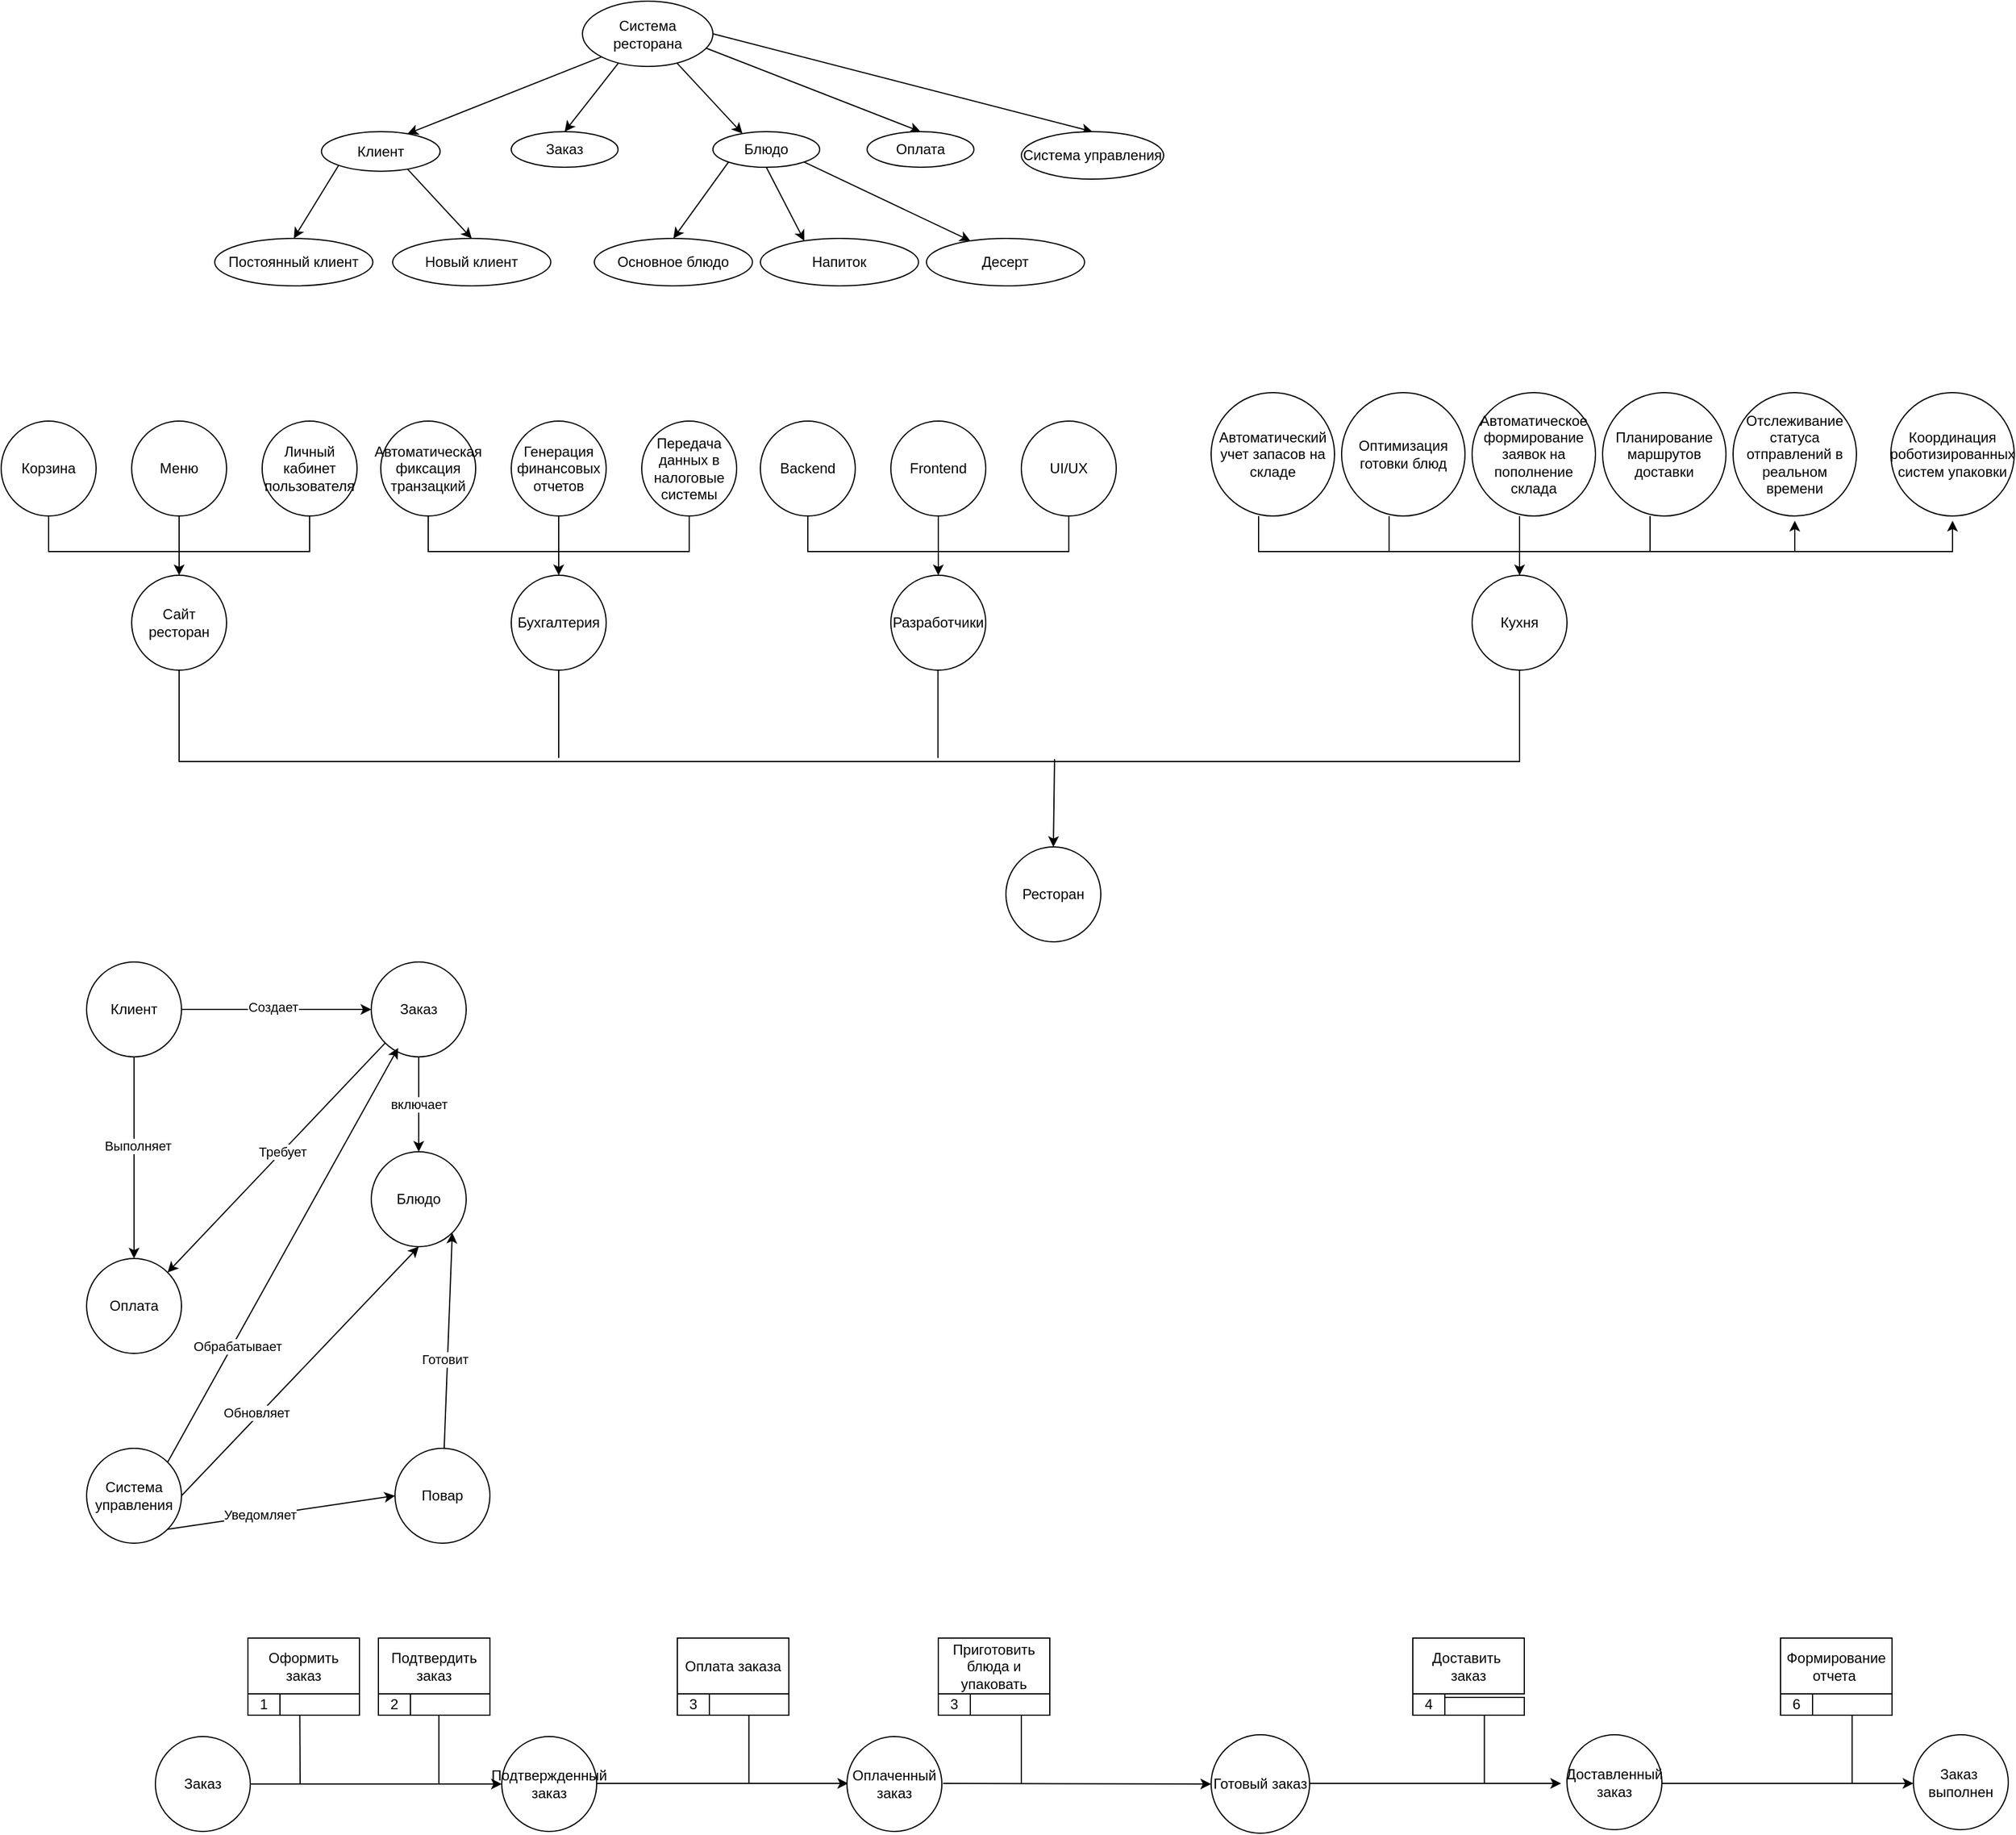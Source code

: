 <mxfile version="26.1.3">
  <diagram name="Страница — 1" id="9U1M8PizEk-UmJtCfZqd">
    <mxGraphModel dx="2258" dy="1273" grid="1" gridSize="10" guides="1" tooltips="1" connect="1" arrows="1" fold="1" page="1" pageScale="1" pageWidth="2339" pageHeight="3300" math="0" shadow="0">
      <root>
        <mxCell id="0" />
        <mxCell id="1" parent="0" />
        <mxCell id="xFUZLdhs_T35akEsMAt7-17" style="rounded=1;orthogonalLoop=1;jettySize=auto;html=1;exitX=0;exitY=1;exitDx=0;exitDy=0;entryX=0.75;entryY=0;entryDx=0;entryDy=0;fixDash=0;snapToPoint=0;" edge="1" parent="1" source="xFUZLdhs_T35akEsMAt7-1" target="xFUZLdhs_T35akEsMAt7-2">
          <mxGeometry relative="1" as="geometry" />
        </mxCell>
        <mxCell id="xFUZLdhs_T35akEsMAt7-18" style="rounded=1;orthogonalLoop=1;jettySize=auto;html=1;exitX=0.25;exitY=1;exitDx=0;exitDy=0;entryX=0.5;entryY=0;entryDx=0;entryDy=0;fixDash=0;snapToPoint=0;" edge="1" parent="1" source="xFUZLdhs_T35akEsMAt7-1" target="xFUZLdhs_T35akEsMAt7-5">
          <mxGeometry relative="1" as="geometry" />
        </mxCell>
        <mxCell id="xFUZLdhs_T35akEsMAt7-21" style="rounded=1;orthogonalLoop=1;jettySize=auto;html=1;exitX=0.75;exitY=1;exitDx=0;exitDy=0;entryX=0.25;entryY=0;entryDx=0;entryDy=0;fixDash=0;snapToPoint=0;" edge="1" parent="1" source="xFUZLdhs_T35akEsMAt7-1" target="xFUZLdhs_T35akEsMAt7-6">
          <mxGeometry relative="1" as="geometry" />
        </mxCell>
        <mxCell id="xFUZLdhs_T35akEsMAt7-22" style="rounded=1;orthogonalLoop=1;jettySize=auto;html=1;exitX=1;exitY=0.75;exitDx=0;exitDy=0;entryX=0.5;entryY=0;entryDx=0;entryDy=0;fixDash=0;snapToPoint=0;" edge="1" parent="1" source="xFUZLdhs_T35akEsMAt7-1" target="xFUZLdhs_T35akEsMAt7-7">
          <mxGeometry relative="1" as="geometry" />
        </mxCell>
        <mxCell id="xFUZLdhs_T35akEsMAt7-23" style="rounded=1;orthogonalLoop=1;jettySize=auto;html=1;exitX=1;exitY=0.5;exitDx=0;exitDy=0;entryX=0.5;entryY=0;entryDx=0;entryDy=0;fixDash=0;snapToPoint=0;" edge="1" parent="1" source="xFUZLdhs_T35akEsMAt7-1" target="xFUZLdhs_T35akEsMAt7-8">
          <mxGeometry relative="1" as="geometry" />
        </mxCell>
        <mxCell id="xFUZLdhs_T35akEsMAt7-1" value="Система ресторана" style="rounded=1;whiteSpace=wrap;html=1;imageWidth=24;arcSize=12;shape=ellipse;perimeter=ellipsePerimeter;aspect=fixed;fixDash=0;snapToPoint=0;" vertex="1" parent="1">
          <mxGeometry x="510" y="70" width="110" height="55" as="geometry" />
        </mxCell>
        <mxCell id="xFUZLdhs_T35akEsMAt7-26" style="rounded=1;orthogonalLoop=1;jettySize=auto;html=1;exitX=0;exitY=1;exitDx=0;exitDy=0;entryX=0.5;entryY=0;entryDx=0;entryDy=0;fixDash=0;snapToPoint=0;" edge="1" parent="1" source="xFUZLdhs_T35akEsMAt7-2" target="xFUZLdhs_T35akEsMAt7-9">
          <mxGeometry relative="1" as="geometry" />
        </mxCell>
        <mxCell id="xFUZLdhs_T35akEsMAt7-27" style="rounded=1;orthogonalLoop=1;jettySize=auto;html=1;exitX=0.75;exitY=1;exitDx=0;exitDy=0;entryX=0.5;entryY=0;entryDx=0;entryDy=0;fixDash=0;snapToPoint=0;" edge="1" parent="1" source="xFUZLdhs_T35akEsMAt7-2" target="xFUZLdhs_T35akEsMAt7-10">
          <mxGeometry relative="1" as="geometry" />
        </mxCell>
        <mxCell id="xFUZLdhs_T35akEsMAt7-2" value="Клиент" style="rounded=1;whiteSpace=wrap;html=1;shape=ellipse;perimeter=ellipsePerimeter;aspect=fixed;snapToPoint=0;backgroundOutline=0;fixDash=0;" vertex="1" parent="1">
          <mxGeometry x="290" y="180" width="100" height="33.34" as="geometry" />
        </mxCell>
        <mxCell id="xFUZLdhs_T35akEsMAt7-5" value="Заказ" style="rounded=1;whiteSpace=wrap;html=1;fixDash=0;snapToPoint=0;shape=ellipse;perimeter=ellipsePerimeter;aspect=fixed;" vertex="1" parent="1">
          <mxGeometry x="450" y="180" width="90" height="30" as="geometry" />
        </mxCell>
        <mxCell id="xFUZLdhs_T35akEsMAt7-28" style="rounded=1;orthogonalLoop=1;jettySize=auto;html=1;exitX=0;exitY=1;exitDx=0;exitDy=0;entryX=0.5;entryY=0;entryDx=0;entryDy=0;fixDash=0;snapToPoint=0;" edge="1" parent="1" source="xFUZLdhs_T35akEsMAt7-6" target="xFUZLdhs_T35akEsMAt7-12">
          <mxGeometry relative="1" as="geometry" />
        </mxCell>
        <mxCell id="xFUZLdhs_T35akEsMAt7-29" style="rounded=1;orthogonalLoop=1;jettySize=auto;html=1;exitX=0.5;exitY=1;exitDx=0;exitDy=0;entryX=0.25;entryY=0;entryDx=0;entryDy=0;fixDash=0;snapToPoint=0;" edge="1" parent="1" source="xFUZLdhs_T35akEsMAt7-6" target="xFUZLdhs_T35akEsMAt7-13">
          <mxGeometry relative="1" as="geometry" />
        </mxCell>
        <mxCell id="xFUZLdhs_T35akEsMAt7-30" style="rounded=1;orthogonalLoop=1;jettySize=auto;html=1;exitX=1;exitY=1;exitDx=0;exitDy=0;entryX=0.25;entryY=0;entryDx=0;entryDy=0;fixDash=0;snapToPoint=0;" edge="1" parent="1" source="xFUZLdhs_T35akEsMAt7-6" target="xFUZLdhs_T35akEsMAt7-14">
          <mxGeometry relative="1" as="geometry" />
        </mxCell>
        <mxCell id="xFUZLdhs_T35akEsMAt7-6" value="Блюдо" style="rounded=1;whiteSpace=wrap;html=1;fixDash=0;snapToPoint=0;shape=ellipse;perimeter=ellipsePerimeter;aspect=fixed;" vertex="1" parent="1">
          <mxGeometry x="620" y="180" width="90" height="30" as="geometry" />
        </mxCell>
        <mxCell id="xFUZLdhs_T35akEsMAt7-7" value="Оплата" style="rounded=1;whiteSpace=wrap;html=1;fixDash=0;snapToPoint=0;shape=ellipse;perimeter=ellipsePerimeter;aspect=fixed;" vertex="1" parent="1">
          <mxGeometry x="750" y="180" width="90" height="30" as="geometry" />
        </mxCell>
        <mxCell id="xFUZLdhs_T35akEsMAt7-8" value="Система управления" style="rounded=1;whiteSpace=wrap;html=1;fixDash=0;snapToPoint=0;shape=ellipse;perimeter=ellipsePerimeter;aspect=fixed;" vertex="1" parent="1">
          <mxGeometry x="880" y="180" width="120" height="40" as="geometry" />
        </mxCell>
        <mxCell id="xFUZLdhs_T35akEsMAt7-9" value="Постоянный клиент" style="rounded=1;whiteSpace=wrap;html=1;fixDash=0;snapToPoint=0;shape=ellipse;perimeter=ellipsePerimeter;aspect=fixed;" vertex="1" parent="1">
          <mxGeometry x="200" y="270" width="133.33" height="40" as="geometry" />
        </mxCell>
        <mxCell id="xFUZLdhs_T35akEsMAt7-10" value="Новый клиент" style="rounded=1;whiteSpace=wrap;html=1;fixDash=0;snapToPoint=0;shape=ellipse;perimeter=ellipsePerimeter;aspect=fixed;" vertex="1" parent="1">
          <mxGeometry x="350" y="270" width="133.33" height="40" as="geometry" />
        </mxCell>
        <mxCell id="xFUZLdhs_T35akEsMAt7-12" value="Основное блюдо" style="rounded=1;whiteSpace=wrap;html=1;fixDash=0;snapToPoint=0;shape=ellipse;perimeter=ellipsePerimeter;aspect=fixed;" vertex="1" parent="1">
          <mxGeometry x="520" y="270" width="133.33" height="40" as="geometry" />
        </mxCell>
        <mxCell id="xFUZLdhs_T35akEsMAt7-13" value="Напиток" style="rounded=1;whiteSpace=wrap;html=1;fixDash=0;snapToPoint=0;shape=ellipse;perimeter=ellipsePerimeter;aspect=fixed;" vertex="1" parent="1">
          <mxGeometry x="660" y="270" width="133.33" height="40" as="geometry" />
        </mxCell>
        <mxCell id="xFUZLdhs_T35akEsMAt7-14" value="Десерт" style="rounded=0;whiteSpace=wrap;html=1;collapsible=0;portConstraintRotation=0;glass=0;arcSize=12;fixDash=0;snapToPoint=0;shape=ellipse;aspect=fixed;perimeter=ellipsePerimeter;" vertex="1" parent="1">
          <mxGeometry x="800" y="270" width="133.33" height="40" as="geometry" />
        </mxCell>
        <mxCell id="xFUZLdhs_T35akEsMAt7-58" style="edgeStyle=orthogonalEdgeStyle;rounded=1;orthogonalLoop=1;jettySize=auto;html=1;entryX=0;entryY=0.5;entryDx=0;entryDy=0;" edge="1" parent="1" source="xFUZLdhs_T35akEsMAt7-52" target="xFUZLdhs_T35akEsMAt7-53">
          <mxGeometry relative="1" as="geometry" />
        </mxCell>
        <mxCell id="xFUZLdhs_T35akEsMAt7-69" value="Создает" style="edgeLabel;html=1;align=center;verticalAlign=middle;resizable=0;points=[];rounded=1;" vertex="1" connectable="0" parent="xFUZLdhs_T35akEsMAt7-58">
          <mxGeometry x="-0.045" y="3" relative="1" as="geometry">
            <mxPoint y="1" as="offset" />
          </mxGeometry>
        </mxCell>
        <mxCell id="xFUZLdhs_T35akEsMAt7-60" style="edgeStyle=orthogonalEdgeStyle;rounded=1;orthogonalLoop=1;jettySize=auto;html=1;entryX=0.5;entryY=0;entryDx=0;entryDy=0;" edge="1" parent="1" source="xFUZLdhs_T35akEsMAt7-52" target="xFUZLdhs_T35akEsMAt7-55">
          <mxGeometry relative="1" as="geometry" />
        </mxCell>
        <mxCell id="xFUZLdhs_T35akEsMAt7-61" value="Выполняет" style="edgeLabel;html=1;align=center;verticalAlign=middle;resizable=0;points=[];rounded=1;" vertex="1" connectable="0" parent="xFUZLdhs_T35akEsMAt7-60">
          <mxGeometry x="-0.118" y="3" relative="1" as="geometry">
            <mxPoint as="offset" />
          </mxGeometry>
        </mxCell>
        <mxCell id="xFUZLdhs_T35akEsMAt7-52" value="Клиент" style="ellipse;whiteSpace=wrap;html=1;aspect=fixed;rounded=1;" vertex="1" parent="1">
          <mxGeometry x="92" y="880" width="80" height="80" as="geometry" />
        </mxCell>
        <mxCell id="xFUZLdhs_T35akEsMAt7-59" value="включает" style="edgeStyle=orthogonalEdgeStyle;rounded=1;orthogonalLoop=1;jettySize=auto;html=1;exitX=0.5;exitY=1;exitDx=0;exitDy=0;entryX=0.5;entryY=0;entryDx=0;entryDy=0;" edge="1" parent="1" source="xFUZLdhs_T35akEsMAt7-53" target="xFUZLdhs_T35akEsMAt7-54">
          <mxGeometry relative="1" as="geometry" />
        </mxCell>
        <mxCell id="xFUZLdhs_T35akEsMAt7-62" style="rounded=1;orthogonalLoop=1;jettySize=auto;html=1;exitX=0;exitY=1;exitDx=0;exitDy=0;entryX=1;entryY=0;entryDx=0;entryDy=0;" edge="1" parent="1" source="xFUZLdhs_T35akEsMAt7-53" target="xFUZLdhs_T35akEsMAt7-55">
          <mxGeometry relative="1" as="geometry" />
        </mxCell>
        <mxCell id="xFUZLdhs_T35akEsMAt7-63" value="Требует" style="edgeLabel;html=1;align=center;verticalAlign=middle;resizable=0;points=[];rounded=1;" vertex="1" connectable="0" parent="xFUZLdhs_T35akEsMAt7-62">
          <mxGeometry x="-0.054" relative="1" as="geometry">
            <mxPoint as="offset" />
          </mxGeometry>
        </mxCell>
        <mxCell id="xFUZLdhs_T35akEsMAt7-53" value="Заказ" style="ellipse;whiteSpace=wrap;html=1;aspect=fixed;rounded=1;" vertex="1" parent="1">
          <mxGeometry x="332" y="880" width="80" height="80" as="geometry" />
        </mxCell>
        <mxCell id="xFUZLdhs_T35akEsMAt7-54" value="Блюдо" style="ellipse;whiteSpace=wrap;html=1;aspect=fixed;rounded=1;" vertex="1" parent="1">
          <mxGeometry x="332" y="1040" width="80" height="80" as="geometry" />
        </mxCell>
        <mxCell id="xFUZLdhs_T35akEsMAt7-55" value="Оплата" style="ellipse;whiteSpace=wrap;html=1;aspect=fixed;rounded=1;" vertex="1" parent="1">
          <mxGeometry x="92" y="1130" width="80" height="80" as="geometry" />
        </mxCell>
        <mxCell id="xFUZLdhs_T35akEsMAt7-67" style="rounded=1;orthogonalLoop=1;jettySize=auto;html=1;exitX=1;exitY=0.5;exitDx=0;exitDy=0;entryX=0.5;entryY=1;entryDx=0;entryDy=0;" edge="1" parent="1" source="xFUZLdhs_T35akEsMAt7-56" target="xFUZLdhs_T35akEsMAt7-54">
          <mxGeometry relative="1" as="geometry" />
        </mxCell>
        <mxCell id="xFUZLdhs_T35akEsMAt7-68" value="Обновляет" style="edgeLabel;html=1;align=center;verticalAlign=middle;resizable=0;points=[];rounded=1;" vertex="1" connectable="0" parent="xFUZLdhs_T35akEsMAt7-67">
          <mxGeometry x="-0.353" y="3" relative="1" as="geometry">
            <mxPoint as="offset" />
          </mxGeometry>
        </mxCell>
        <mxCell id="xFUZLdhs_T35akEsMAt7-71" style="rounded=1;orthogonalLoop=1;jettySize=auto;html=1;exitX=1;exitY=1;exitDx=0;exitDy=0;entryX=0;entryY=0.5;entryDx=0;entryDy=0;" edge="1" parent="1" source="xFUZLdhs_T35akEsMAt7-56" target="xFUZLdhs_T35akEsMAt7-70">
          <mxGeometry relative="1" as="geometry" />
        </mxCell>
        <mxCell id="xFUZLdhs_T35akEsMAt7-73" value="Уведомляет" style="edgeLabel;html=1;align=center;verticalAlign=middle;resizable=0;points=[];rounded=1;" vertex="1" connectable="0" parent="xFUZLdhs_T35akEsMAt7-71">
          <mxGeometry x="-0.197" y="1" relative="1" as="geometry">
            <mxPoint as="offset" />
          </mxGeometry>
        </mxCell>
        <mxCell id="xFUZLdhs_T35akEsMAt7-56" value="Система управления" style="ellipse;whiteSpace=wrap;html=1;aspect=fixed;rounded=1;" vertex="1" parent="1">
          <mxGeometry x="92" y="1290" width="80" height="80" as="geometry" />
        </mxCell>
        <mxCell id="xFUZLdhs_T35akEsMAt7-65" style="rounded=1;orthogonalLoop=1;jettySize=auto;html=1;exitX=1;exitY=0;exitDx=0;exitDy=0;entryX=0.283;entryY=0.906;entryDx=0;entryDy=0;entryPerimeter=0;" edge="1" parent="1" source="xFUZLdhs_T35akEsMAt7-56" target="xFUZLdhs_T35akEsMAt7-53">
          <mxGeometry relative="1" as="geometry" />
        </mxCell>
        <mxCell id="xFUZLdhs_T35akEsMAt7-66" value="Обрабатывает" style="edgeLabel;html=1;align=center;verticalAlign=middle;resizable=0;points=[];rounded=1;" vertex="1" connectable="0" parent="xFUZLdhs_T35akEsMAt7-65">
          <mxGeometry x="-0.43" y="-3" relative="1" as="geometry">
            <mxPoint as="offset" />
          </mxGeometry>
        </mxCell>
        <mxCell id="xFUZLdhs_T35akEsMAt7-72" style="rounded=1;orthogonalLoop=1;jettySize=auto;html=1;entryX=1;entryY=1;entryDx=0;entryDy=0;" edge="1" parent="1" source="xFUZLdhs_T35akEsMAt7-70" target="xFUZLdhs_T35akEsMAt7-54">
          <mxGeometry relative="1" as="geometry" />
        </mxCell>
        <mxCell id="xFUZLdhs_T35akEsMAt7-74" value="Готовит" style="edgeLabel;html=1;align=center;verticalAlign=middle;resizable=0;points=[];rounded=1;" vertex="1" connectable="0" parent="xFUZLdhs_T35akEsMAt7-72">
          <mxGeometry x="-0.176" y="3" relative="1" as="geometry">
            <mxPoint as="offset" />
          </mxGeometry>
        </mxCell>
        <mxCell id="xFUZLdhs_T35akEsMAt7-70" value="Повар" style="ellipse;whiteSpace=wrap;html=1;aspect=fixed;rounded=1;" vertex="1" parent="1">
          <mxGeometry x="352" y="1290" width="80" height="80" as="geometry" />
        </mxCell>
        <mxCell id="xFUZLdhs_T35akEsMAt7-75" value="Сайт ресторан" style="ellipse;whiteSpace=wrap;html=1;aspect=fixed;" vertex="1" parent="1">
          <mxGeometry x="130" y="554" width="80" height="80" as="geometry" />
        </mxCell>
        <mxCell id="xFUZLdhs_T35akEsMAt7-76" value="Корзина" style="ellipse;whiteSpace=wrap;html=1;aspect=fixed;" vertex="1" parent="1">
          <mxGeometry x="20" y="424" width="80" height="80" as="geometry" />
        </mxCell>
        <mxCell id="xFUZLdhs_T35akEsMAt7-77" value="Личный кабинет пользователя" style="ellipse;whiteSpace=wrap;html=1;aspect=fixed;" vertex="1" parent="1">
          <mxGeometry x="240" y="424" width="80" height="80" as="geometry" />
        </mxCell>
        <mxCell id="xFUZLdhs_T35akEsMAt7-78" value="Меню" style="ellipse;whiteSpace=wrap;html=1;aspect=fixed;" vertex="1" parent="1">
          <mxGeometry x="130" y="424" width="80" height="80" as="geometry" />
        </mxCell>
        <mxCell id="xFUZLdhs_T35akEsMAt7-79" value="Бухгалтерия" style="ellipse;whiteSpace=wrap;html=1;aspect=fixed;" vertex="1" parent="1">
          <mxGeometry x="450" y="554" width="80" height="80" as="geometry" />
        </mxCell>
        <mxCell id="xFUZLdhs_T35akEsMAt7-80" value="Автоматическая фиксация транзацкий" style="ellipse;whiteSpace=wrap;html=1;aspect=fixed;" vertex="1" parent="1">
          <mxGeometry x="340" y="424" width="80" height="80" as="geometry" />
        </mxCell>
        <mxCell id="xFUZLdhs_T35akEsMAt7-81" value="Передача данных в налоговые системы" style="ellipse;whiteSpace=wrap;html=1;aspect=fixed;" vertex="1" parent="1">
          <mxGeometry x="560" y="424" width="80" height="80" as="geometry" />
        </mxCell>
        <mxCell id="xFUZLdhs_T35akEsMAt7-82" value="Генерация финансовых отчетов" style="ellipse;whiteSpace=wrap;html=1;aspect=fixed;" vertex="1" parent="1">
          <mxGeometry x="450" y="424" width="80" height="80" as="geometry" />
        </mxCell>
        <mxCell id="xFUZLdhs_T35akEsMAt7-83" value="Разработчики" style="ellipse;whiteSpace=wrap;html=1;aspect=fixed;" vertex="1" parent="1">
          <mxGeometry x="770" y="554" width="80" height="80" as="geometry" />
        </mxCell>
        <mxCell id="xFUZLdhs_T35akEsMAt7-84" value="Backend" style="ellipse;whiteSpace=wrap;html=1;aspect=fixed;" vertex="1" parent="1">
          <mxGeometry x="660" y="424" width="80" height="80" as="geometry" />
        </mxCell>
        <mxCell id="xFUZLdhs_T35akEsMAt7-85" value="UI/UX" style="ellipse;whiteSpace=wrap;html=1;aspect=fixed;" vertex="1" parent="1">
          <mxGeometry x="880" y="424" width="80" height="80" as="geometry" />
        </mxCell>
        <mxCell id="xFUZLdhs_T35akEsMAt7-86" value="Frontend" style="ellipse;whiteSpace=wrap;html=1;aspect=fixed;" vertex="1" parent="1">
          <mxGeometry x="770" y="424" width="80" height="80" as="geometry" />
        </mxCell>
        <mxCell id="xFUZLdhs_T35akEsMAt7-120" style="edgeStyle=orthogonalEdgeStyle;rounded=0;orthogonalLoop=1;jettySize=auto;html=1;exitX=0.5;exitY=0;exitDx=0;exitDy=0;entryX=0.5;entryY=1;entryDx=0;entryDy=0;curved=0;" edge="1" parent="1">
          <mxGeometry relative="1" as="geometry">
            <mxPoint x="1300" y="558" as="sourcePoint" />
            <mxPoint x="1532" y="508" as="targetPoint" />
            <Array as="points">
              <mxPoint x="1300" y="534" />
              <mxPoint x="1532" y="534" />
            </Array>
          </mxGeometry>
        </mxCell>
        <mxCell id="xFUZLdhs_T35akEsMAt7-121" style="edgeStyle=orthogonalEdgeStyle;rounded=0;orthogonalLoop=1;jettySize=auto;html=1;exitX=0.5;exitY=0;exitDx=0;exitDy=0;entryX=0.5;entryY=1;entryDx=0;entryDy=0;curved=0;" edge="1" parent="1">
          <mxGeometry relative="1" as="geometry">
            <mxPoint x="1300" y="558" as="sourcePoint" />
            <mxPoint x="1665" y="508" as="targetPoint" />
            <Array as="points">
              <mxPoint x="1300" y="534" />
              <mxPoint x="1665" y="534" />
            </Array>
          </mxGeometry>
        </mxCell>
        <mxCell id="xFUZLdhs_T35akEsMAt7-92" value="Кухня" style="ellipse;whiteSpace=wrap;html=1;aspect=fixed;" vertex="1" parent="1">
          <mxGeometry x="1260" y="554" width="80" height="80" as="geometry" />
        </mxCell>
        <mxCell id="xFUZLdhs_T35akEsMAt7-93" value="Автоматический учет запасов на складе" style="ellipse;whiteSpace=wrap;html=1;aspect=fixed;" vertex="1" parent="1">
          <mxGeometry x="1040" y="400" width="104" height="104" as="geometry" />
        </mxCell>
        <mxCell id="xFUZLdhs_T35akEsMAt7-94" value="Автоматическое формирование заявок на пополнение склада" style="ellipse;whiteSpace=wrap;html=1;aspect=fixed;" vertex="1" parent="1">
          <mxGeometry x="1260" y="400" width="104" height="104" as="geometry" />
        </mxCell>
        <mxCell id="xFUZLdhs_T35akEsMAt7-95" value="Оптимизация готовки блюд" style="ellipse;whiteSpace=wrap;html=1;aspect=fixed;" vertex="1" parent="1">
          <mxGeometry x="1150" y="400" width="104" height="104" as="geometry" />
        </mxCell>
        <mxCell id="xFUZLdhs_T35akEsMAt7-96" value="Планирование маршрутов доставки" style="ellipse;whiteSpace=wrap;html=1;aspect=fixed;" vertex="1" parent="1">
          <mxGeometry x="1370" y="400" width="104" height="104" as="geometry" />
        </mxCell>
        <mxCell id="xFUZLdhs_T35akEsMAt7-97" value="Отслеживание статуса отправлений в реальном времени" style="ellipse;whiteSpace=wrap;html=1;aspect=fixed;" vertex="1" parent="1">
          <mxGeometry x="1480" y="400" width="104" height="104" as="geometry" />
        </mxCell>
        <mxCell id="xFUZLdhs_T35akEsMAt7-98" value="" style="endArrow=none;html=1;rounded=0;exitX=0.5;exitY=1;exitDx=0;exitDy=0;entryX=0.5;entryY=1;entryDx=0;entryDy=0;" edge="1" parent="1" source="xFUZLdhs_T35akEsMAt7-76" target="xFUZLdhs_T35akEsMAt7-77">
          <mxGeometry width="50" height="50" relative="1" as="geometry">
            <mxPoint x="90" y="574" as="sourcePoint" />
            <mxPoint x="140" y="524" as="targetPoint" />
            <Array as="points">
              <mxPoint x="60" y="534" />
              <mxPoint x="280" y="534" />
            </Array>
          </mxGeometry>
        </mxCell>
        <mxCell id="xFUZLdhs_T35akEsMAt7-99" value="" style="endArrow=classic;html=1;rounded=0;exitX=0.5;exitY=1;exitDx=0;exitDy=0;entryX=0.5;entryY=0;entryDx=0;entryDy=0;" edge="1" parent="1" source="xFUZLdhs_T35akEsMAt7-78" target="xFUZLdhs_T35akEsMAt7-75">
          <mxGeometry width="50" height="50" relative="1" as="geometry">
            <mxPoint x="270" y="634" as="sourcePoint" />
            <mxPoint x="320" y="584" as="targetPoint" />
          </mxGeometry>
        </mxCell>
        <mxCell id="xFUZLdhs_T35akEsMAt7-100" value="" style="endArrow=none;html=1;rounded=0;exitX=0.5;exitY=1;exitDx=0;exitDy=0;entryX=0.5;entryY=1;entryDx=0;entryDy=0;" edge="1" parent="1">
          <mxGeometry width="50" height="50" relative="1" as="geometry">
            <mxPoint x="380" y="504" as="sourcePoint" />
            <mxPoint x="600" y="504" as="targetPoint" />
            <Array as="points">
              <mxPoint x="380" y="534" />
              <mxPoint x="600" y="534" />
            </Array>
          </mxGeometry>
        </mxCell>
        <mxCell id="xFUZLdhs_T35akEsMAt7-101" value="" style="endArrow=classic;html=1;rounded=0;exitX=0.5;exitY=1;exitDx=0;exitDy=0;entryX=0.5;entryY=0;entryDx=0;entryDy=0;" edge="1" parent="1">
          <mxGeometry width="50" height="50" relative="1" as="geometry">
            <mxPoint x="490" y="504" as="sourcePoint" />
            <mxPoint x="490" y="554" as="targetPoint" />
          </mxGeometry>
        </mxCell>
        <mxCell id="xFUZLdhs_T35akEsMAt7-102" value="" style="endArrow=none;html=1;rounded=0;exitX=0.5;exitY=1;exitDx=0;exitDy=0;entryX=0.5;entryY=1;entryDx=0;entryDy=0;" edge="1" parent="1">
          <mxGeometry width="50" height="50" relative="1" as="geometry">
            <mxPoint x="700" y="504" as="sourcePoint" />
            <mxPoint x="920" y="504" as="targetPoint" />
            <Array as="points">
              <mxPoint x="700" y="534" />
              <mxPoint x="920" y="534" />
            </Array>
          </mxGeometry>
        </mxCell>
        <mxCell id="xFUZLdhs_T35akEsMAt7-103" value="" style="endArrow=classic;html=1;rounded=0;exitX=0.5;exitY=1;exitDx=0;exitDy=0;entryX=0.5;entryY=0;entryDx=0;entryDy=0;" edge="1" parent="1">
          <mxGeometry width="50" height="50" relative="1" as="geometry">
            <mxPoint x="810" y="504" as="sourcePoint" />
            <mxPoint x="810" y="554" as="targetPoint" />
          </mxGeometry>
        </mxCell>
        <mxCell id="xFUZLdhs_T35akEsMAt7-107" value="" style="endArrow=none;html=1;rounded=0;exitX=0.5;exitY=1;exitDx=0;exitDy=0;entryX=0.5;entryY=1;entryDx=0;entryDy=0;" edge="1" parent="1">
          <mxGeometry width="50" height="50" relative="1" as="geometry">
            <mxPoint x="1080" y="504" as="sourcePoint" />
            <mxPoint x="1410" y="504" as="targetPoint" />
            <Array as="points">
              <mxPoint x="1080" y="534" />
              <mxPoint x="1410" y="534" />
            </Array>
          </mxGeometry>
        </mxCell>
        <mxCell id="xFUZLdhs_T35akEsMAt7-108" value="" style="endArrow=none;html=1;rounded=0;entryX=0.5;entryY=1;entryDx=0;entryDy=0;exitX=0.5;exitY=1;exitDx=0;exitDy=0;" edge="1" parent="1">
          <mxGeometry width="50" height="50" relative="1" as="geometry">
            <mxPoint x="1300" y="504" as="sourcePoint" />
            <mxPoint x="1190" y="504" as="targetPoint" />
            <Array as="points">
              <mxPoint x="1300" y="534" />
              <mxPoint x="1190" y="534" />
            </Array>
          </mxGeometry>
        </mxCell>
        <mxCell id="xFUZLdhs_T35akEsMAt7-109" value="" style="endArrow=classic;html=1;rounded=0;entryX=0.5;entryY=0;entryDx=0;entryDy=0;" edge="1" parent="1" target="xFUZLdhs_T35akEsMAt7-92">
          <mxGeometry width="50" height="50" relative="1" as="geometry">
            <mxPoint x="1300" y="534" as="sourcePoint" />
            <mxPoint x="1250" y="554" as="targetPoint" />
          </mxGeometry>
        </mxCell>
        <mxCell id="xFUZLdhs_T35akEsMAt7-111" value="&lt;div&gt;Координация роботизированных систем упаковки&lt;/div&gt;" style="ellipse;whiteSpace=wrap;html=1;aspect=fixed;" vertex="1" parent="1">
          <mxGeometry x="1613" y="400" width="104" height="104" as="geometry" />
        </mxCell>
        <mxCell id="xFUZLdhs_T35akEsMAt7-114" value="Ресторан" style="ellipse;whiteSpace=wrap;html=1;aspect=fixed;" vertex="1" parent="1">
          <mxGeometry x="867" y="783" width="80" height="80" as="geometry" />
        </mxCell>
        <mxCell id="xFUZLdhs_T35akEsMAt7-115" value="" style="endArrow=none;html=1;rounded=0;entryX=0.5;entryY=1;entryDx=0;entryDy=0;exitX=0.5;exitY=1;exitDx=0;exitDy=0;" edge="1" parent="1" source="xFUZLdhs_T35akEsMAt7-92" target="xFUZLdhs_T35akEsMAt7-75">
          <mxGeometry width="50" height="50" relative="1" as="geometry">
            <mxPoint x="162" y="753" as="sourcePoint" />
            <mxPoint x="212" y="703" as="targetPoint" />
            <Array as="points">
              <mxPoint x="1300" y="711" />
              <mxPoint x="170" y="711" />
            </Array>
          </mxGeometry>
        </mxCell>
        <mxCell id="xFUZLdhs_T35akEsMAt7-116" value="" style="endArrow=none;html=1;rounded=0;entryX=0.5;entryY=1;entryDx=0;entryDy=0;" edge="1" parent="1" target="xFUZLdhs_T35akEsMAt7-79">
          <mxGeometry width="50" height="50" relative="1" as="geometry">
            <mxPoint x="490" y="708" as="sourcePoint" />
            <mxPoint x="479" y="751" as="targetPoint" />
          </mxGeometry>
        </mxCell>
        <mxCell id="xFUZLdhs_T35akEsMAt7-117" value="" style="endArrow=none;html=1;rounded=0;entryX=0.5;entryY=1;entryDx=0;entryDy=0;" edge="1" parent="1">
          <mxGeometry width="50" height="50" relative="1" as="geometry">
            <mxPoint x="809.72" y="708" as="sourcePoint" />
            <mxPoint x="809.72" y="634" as="targetPoint" />
          </mxGeometry>
        </mxCell>
        <mxCell id="xFUZLdhs_T35akEsMAt7-119" value="" style="endArrow=classic;html=1;rounded=0;entryX=0.5;entryY=0;entryDx=0;entryDy=0;" edge="1" parent="1" target="xFUZLdhs_T35akEsMAt7-114">
          <mxGeometry width="50" height="50" relative="1" as="geometry">
            <mxPoint x="908" y="709" as="sourcePoint" />
            <mxPoint x="878" y="721" as="targetPoint" />
          </mxGeometry>
        </mxCell>
        <mxCell id="xFUZLdhs_T35akEsMAt7-122" value="Заказ" style="ellipse;whiteSpace=wrap;html=1;aspect=fixed;" vertex="1" parent="1">
          <mxGeometry x="150" y="1533" width="80" height="80" as="geometry" />
        </mxCell>
        <mxCell id="xFUZLdhs_T35akEsMAt7-123" value="Подтвержденный заказ" style="ellipse;whiteSpace=wrap;html=1;aspect=fixed;" vertex="1" parent="1">
          <mxGeometry x="442" y="1533" width="80" height="80" as="geometry" />
        </mxCell>
        <mxCell id="xFUZLdhs_T35akEsMAt7-124" value="Готовый заказ" style="ellipse;whiteSpace=wrap;html=1;aspect=fixed;" vertex="1" parent="1">
          <mxGeometry x="1040" y="1531.5" width="83" height="83" as="geometry" />
        </mxCell>
        <mxCell id="xFUZLdhs_T35akEsMAt7-125" value="Доставленный&lt;div&gt;заказ&lt;/div&gt;" style="ellipse;whiteSpace=wrap;html=1;aspect=fixed;" vertex="1" parent="1">
          <mxGeometry x="1340" y="1531.5" width="80" height="80" as="geometry" />
        </mxCell>
        <mxCell id="xFUZLdhs_T35akEsMAt7-126" value="Заказ&amp;nbsp;&lt;div&gt;выполнен&lt;/div&gt;" style="ellipse;whiteSpace=wrap;html=1;aspect=fixed;" vertex="1" parent="1">
          <mxGeometry x="1632" y="1531.5" width="80" height="80" as="geometry" />
        </mxCell>
        <mxCell id="xFUZLdhs_T35akEsMAt7-127" value="" style="endArrow=classic;html=1;rounded=0;exitX=1;exitY=0.5;exitDx=0;exitDy=0;entryX=0;entryY=0.5;entryDx=0;entryDy=0;" edge="1" parent="1" source="xFUZLdhs_T35akEsMAt7-122" target="xFUZLdhs_T35akEsMAt7-123">
          <mxGeometry width="50" height="50" relative="1" as="geometry">
            <mxPoint x="466" y="1688" as="sourcePoint" />
            <mxPoint x="516" y="1638" as="targetPoint" />
          </mxGeometry>
        </mxCell>
        <mxCell id="xFUZLdhs_T35akEsMAt7-128" value="" style="endArrow=classic;html=1;rounded=0;exitX=1;exitY=0.5;exitDx=0;exitDy=0;entryX=0;entryY=0.5;entryDx=0;entryDy=0;" edge="1" parent="1">
          <mxGeometry width="50" height="50" relative="1" as="geometry">
            <mxPoint x="522" y="1572.5" as="sourcePoint" />
            <mxPoint x="734" y="1572.5" as="targetPoint" />
          </mxGeometry>
        </mxCell>
        <mxCell id="xFUZLdhs_T35akEsMAt7-129" value="" style="endArrow=classic;html=1;rounded=0;exitX=1;exitY=0.5;exitDx=0;exitDy=0;entryX=0;entryY=0.5;entryDx=0;entryDy=0;" edge="1" parent="1" target="xFUZLdhs_T35akEsMAt7-124">
          <mxGeometry width="50" height="50" relative="1" as="geometry">
            <mxPoint x="814" y="1572.52" as="sourcePoint" />
            <mxPoint x="1026" y="1572.52" as="targetPoint" />
          </mxGeometry>
        </mxCell>
        <mxCell id="xFUZLdhs_T35akEsMAt7-130" value="" style="endArrow=classic;html=1;rounded=0;exitX=1;exitY=0.5;exitDx=0;exitDy=0;entryX=0;entryY=0.5;entryDx=0;entryDy=0;" edge="1" parent="1">
          <mxGeometry width="50" height="50" relative="1" as="geometry">
            <mxPoint x="1420" y="1572.52" as="sourcePoint" />
            <mxPoint x="1632" y="1572.52" as="targetPoint" />
          </mxGeometry>
        </mxCell>
        <mxCell id="xFUZLdhs_T35akEsMAt7-131" value="Оформить&lt;div&gt;заказ&lt;/div&gt;" style="rounded=0;whiteSpace=wrap;html=1;" vertex="1" parent="1">
          <mxGeometry x="228" y="1450" width="94" height="47" as="geometry" />
        </mxCell>
        <mxCell id="xFUZLdhs_T35akEsMAt7-132" value="1" style="rounded=0;whiteSpace=wrap;html=1;" vertex="1" parent="1">
          <mxGeometry x="228" y="1497" width="27" height="18" as="geometry" />
        </mxCell>
        <mxCell id="xFUZLdhs_T35akEsMAt7-133" value="" style="rounded=0;whiteSpace=wrap;html=1;" vertex="1" parent="1">
          <mxGeometry x="255" y="1497" width="67" height="18" as="geometry" />
        </mxCell>
        <mxCell id="xFUZLdhs_T35akEsMAt7-134" value="Подтвердить&lt;div&gt;заказ&lt;/div&gt;" style="rounded=0;whiteSpace=wrap;html=1;" vertex="1" parent="1">
          <mxGeometry x="338" y="1450" width="94" height="47" as="geometry" />
        </mxCell>
        <mxCell id="xFUZLdhs_T35akEsMAt7-135" value="2" style="rounded=0;whiteSpace=wrap;html=1;" vertex="1" parent="1">
          <mxGeometry x="338" y="1497" width="27" height="18" as="geometry" />
        </mxCell>
        <mxCell id="xFUZLdhs_T35akEsMAt7-136" value="" style="rounded=0;whiteSpace=wrap;html=1;" vertex="1" parent="1">
          <mxGeometry x="365" y="1497" width="67" height="18" as="geometry" />
        </mxCell>
        <mxCell id="xFUZLdhs_T35akEsMAt7-137" value="Приготовить блюда и упаковать" style="rounded=0;whiteSpace=wrap;html=1;" vertex="1" parent="1">
          <mxGeometry x="810" y="1450" width="94" height="47" as="geometry" />
        </mxCell>
        <mxCell id="xFUZLdhs_T35akEsMAt7-138" value="3" style="rounded=0;whiteSpace=wrap;html=1;" vertex="1" parent="1">
          <mxGeometry x="810" y="1497" width="27" height="18" as="geometry" />
        </mxCell>
        <mxCell id="xFUZLdhs_T35akEsMAt7-139" value="" style="rounded=0;whiteSpace=wrap;html=1;" vertex="1" parent="1">
          <mxGeometry x="837" y="1497" width="67" height="18" as="geometry" />
        </mxCell>
        <mxCell id="xFUZLdhs_T35akEsMAt7-140" value="Доставить&amp;nbsp;&lt;div&gt;заказ&lt;/div&gt;" style="rounded=0;whiteSpace=wrap;html=1;" vertex="1" parent="1">
          <mxGeometry x="1210" y="1450" width="94" height="47" as="geometry" />
        </mxCell>
        <mxCell id="xFUZLdhs_T35akEsMAt7-141" value="4" style="rounded=0;whiteSpace=wrap;html=1;" vertex="1" parent="1">
          <mxGeometry x="1210" y="1497" width="27" height="18" as="geometry" />
        </mxCell>
        <mxCell id="xFUZLdhs_T35akEsMAt7-142" value="" style="rounded=0;whiteSpace=wrap;html=1;" vertex="1" parent="1">
          <mxGeometry x="1237" y="1500" width="67" height="15" as="geometry" />
        </mxCell>
        <mxCell id="xFUZLdhs_T35akEsMAt7-143" value="&lt;div&gt;Формирование&lt;br&gt;отчета&amp;nbsp;&lt;/div&gt;" style="rounded=0;whiteSpace=wrap;html=1;" vertex="1" parent="1">
          <mxGeometry x="1520" y="1450" width="94" height="47" as="geometry" />
        </mxCell>
        <mxCell id="xFUZLdhs_T35akEsMAt7-144" value="6" style="rounded=0;whiteSpace=wrap;html=1;" vertex="1" parent="1">
          <mxGeometry x="1520" y="1497" width="27" height="18" as="geometry" />
        </mxCell>
        <mxCell id="xFUZLdhs_T35akEsMAt7-145" value="" style="rounded=0;whiteSpace=wrap;html=1;" vertex="1" parent="1">
          <mxGeometry x="1547" y="1497" width="67" height="18" as="geometry" />
        </mxCell>
        <mxCell id="xFUZLdhs_T35akEsMAt7-146" value="" style="endArrow=none;html=1;rounded=0;entryX=0.25;entryY=1;entryDx=0;entryDy=0;" edge="1" parent="1" target="xFUZLdhs_T35akEsMAt7-133">
          <mxGeometry width="50" height="50" relative="1" as="geometry">
            <mxPoint x="272" y="1573" as="sourcePoint" />
            <mxPoint x="296" y="1537" as="targetPoint" />
          </mxGeometry>
        </mxCell>
        <mxCell id="xFUZLdhs_T35akEsMAt7-147" value="" style="endArrow=none;html=1;rounded=0;entryX=0.25;entryY=1;entryDx=0;entryDy=0;" edge="1" parent="1">
          <mxGeometry width="50" height="50" relative="1" as="geometry">
            <mxPoint x="389" y="1573" as="sourcePoint" />
            <mxPoint x="389" y="1515" as="targetPoint" />
          </mxGeometry>
        </mxCell>
        <mxCell id="xFUZLdhs_T35akEsMAt7-148" value="" style="endArrow=none;html=1;rounded=0;entryX=0.25;entryY=1;entryDx=0;entryDy=0;" edge="1" parent="1">
          <mxGeometry width="50" height="50" relative="1" as="geometry">
            <mxPoint x="880" y="1573" as="sourcePoint" />
            <mxPoint x="880" y="1515" as="targetPoint" />
          </mxGeometry>
        </mxCell>
        <mxCell id="xFUZLdhs_T35akEsMAt7-149" value="" style="endArrow=none;html=1;rounded=0;entryX=0.25;entryY=1;entryDx=0;entryDy=0;" edge="1" parent="1">
          <mxGeometry width="50" height="50" relative="1" as="geometry">
            <mxPoint x="1270.33" y="1573" as="sourcePoint" />
            <mxPoint x="1270.33" y="1515" as="targetPoint" />
          </mxGeometry>
        </mxCell>
        <mxCell id="xFUZLdhs_T35akEsMAt7-150" value="" style="endArrow=none;html=1;rounded=0;entryX=0.25;entryY=1;entryDx=0;entryDy=0;" edge="1" parent="1">
          <mxGeometry width="50" height="50" relative="1" as="geometry">
            <mxPoint x="1580.33" y="1573" as="sourcePoint" />
            <mxPoint x="1580.33" y="1515" as="targetPoint" />
          </mxGeometry>
        </mxCell>
        <mxCell id="xFUZLdhs_T35akEsMAt7-151" value="Оплаченный заказ" style="ellipse;whiteSpace=wrap;html=1;aspect=fixed;" vertex="1" parent="1">
          <mxGeometry x="733" y="1533" width="80" height="80" as="geometry" />
        </mxCell>
        <mxCell id="xFUZLdhs_T35akEsMAt7-152" value="" style="endArrow=classic;html=1;rounded=0;exitX=1;exitY=0.5;exitDx=0;exitDy=0;entryX=0;entryY=0.5;entryDx=0;entryDy=0;" edge="1" parent="1">
          <mxGeometry width="50" height="50" relative="1" as="geometry">
            <mxPoint x="1123" y="1572.52" as="sourcePoint" />
            <mxPoint x="1335" y="1572.52" as="targetPoint" />
          </mxGeometry>
        </mxCell>
        <mxCell id="xFUZLdhs_T35akEsMAt7-153" value="Оплата заказа" style="rounded=0;whiteSpace=wrap;html=1;" vertex="1" parent="1">
          <mxGeometry x="590" y="1450" width="94" height="47" as="geometry" />
        </mxCell>
        <mxCell id="xFUZLdhs_T35akEsMAt7-154" value="3" style="rounded=0;whiteSpace=wrap;html=1;" vertex="1" parent="1">
          <mxGeometry x="590" y="1497" width="27" height="18" as="geometry" />
        </mxCell>
        <mxCell id="xFUZLdhs_T35akEsMAt7-155" value="" style="rounded=0;whiteSpace=wrap;html=1;" vertex="1" parent="1">
          <mxGeometry x="617" y="1497" width="67" height="18" as="geometry" />
        </mxCell>
        <mxCell id="xFUZLdhs_T35akEsMAt7-156" value="" style="endArrow=none;html=1;rounded=0;entryX=0.25;entryY=1;entryDx=0;entryDy=0;" edge="1" parent="1">
          <mxGeometry width="50" height="50" relative="1" as="geometry">
            <mxPoint x="650.33" y="1573" as="sourcePoint" />
            <mxPoint x="650.33" y="1515" as="targetPoint" />
          </mxGeometry>
        </mxCell>
      </root>
    </mxGraphModel>
  </diagram>
</mxfile>
